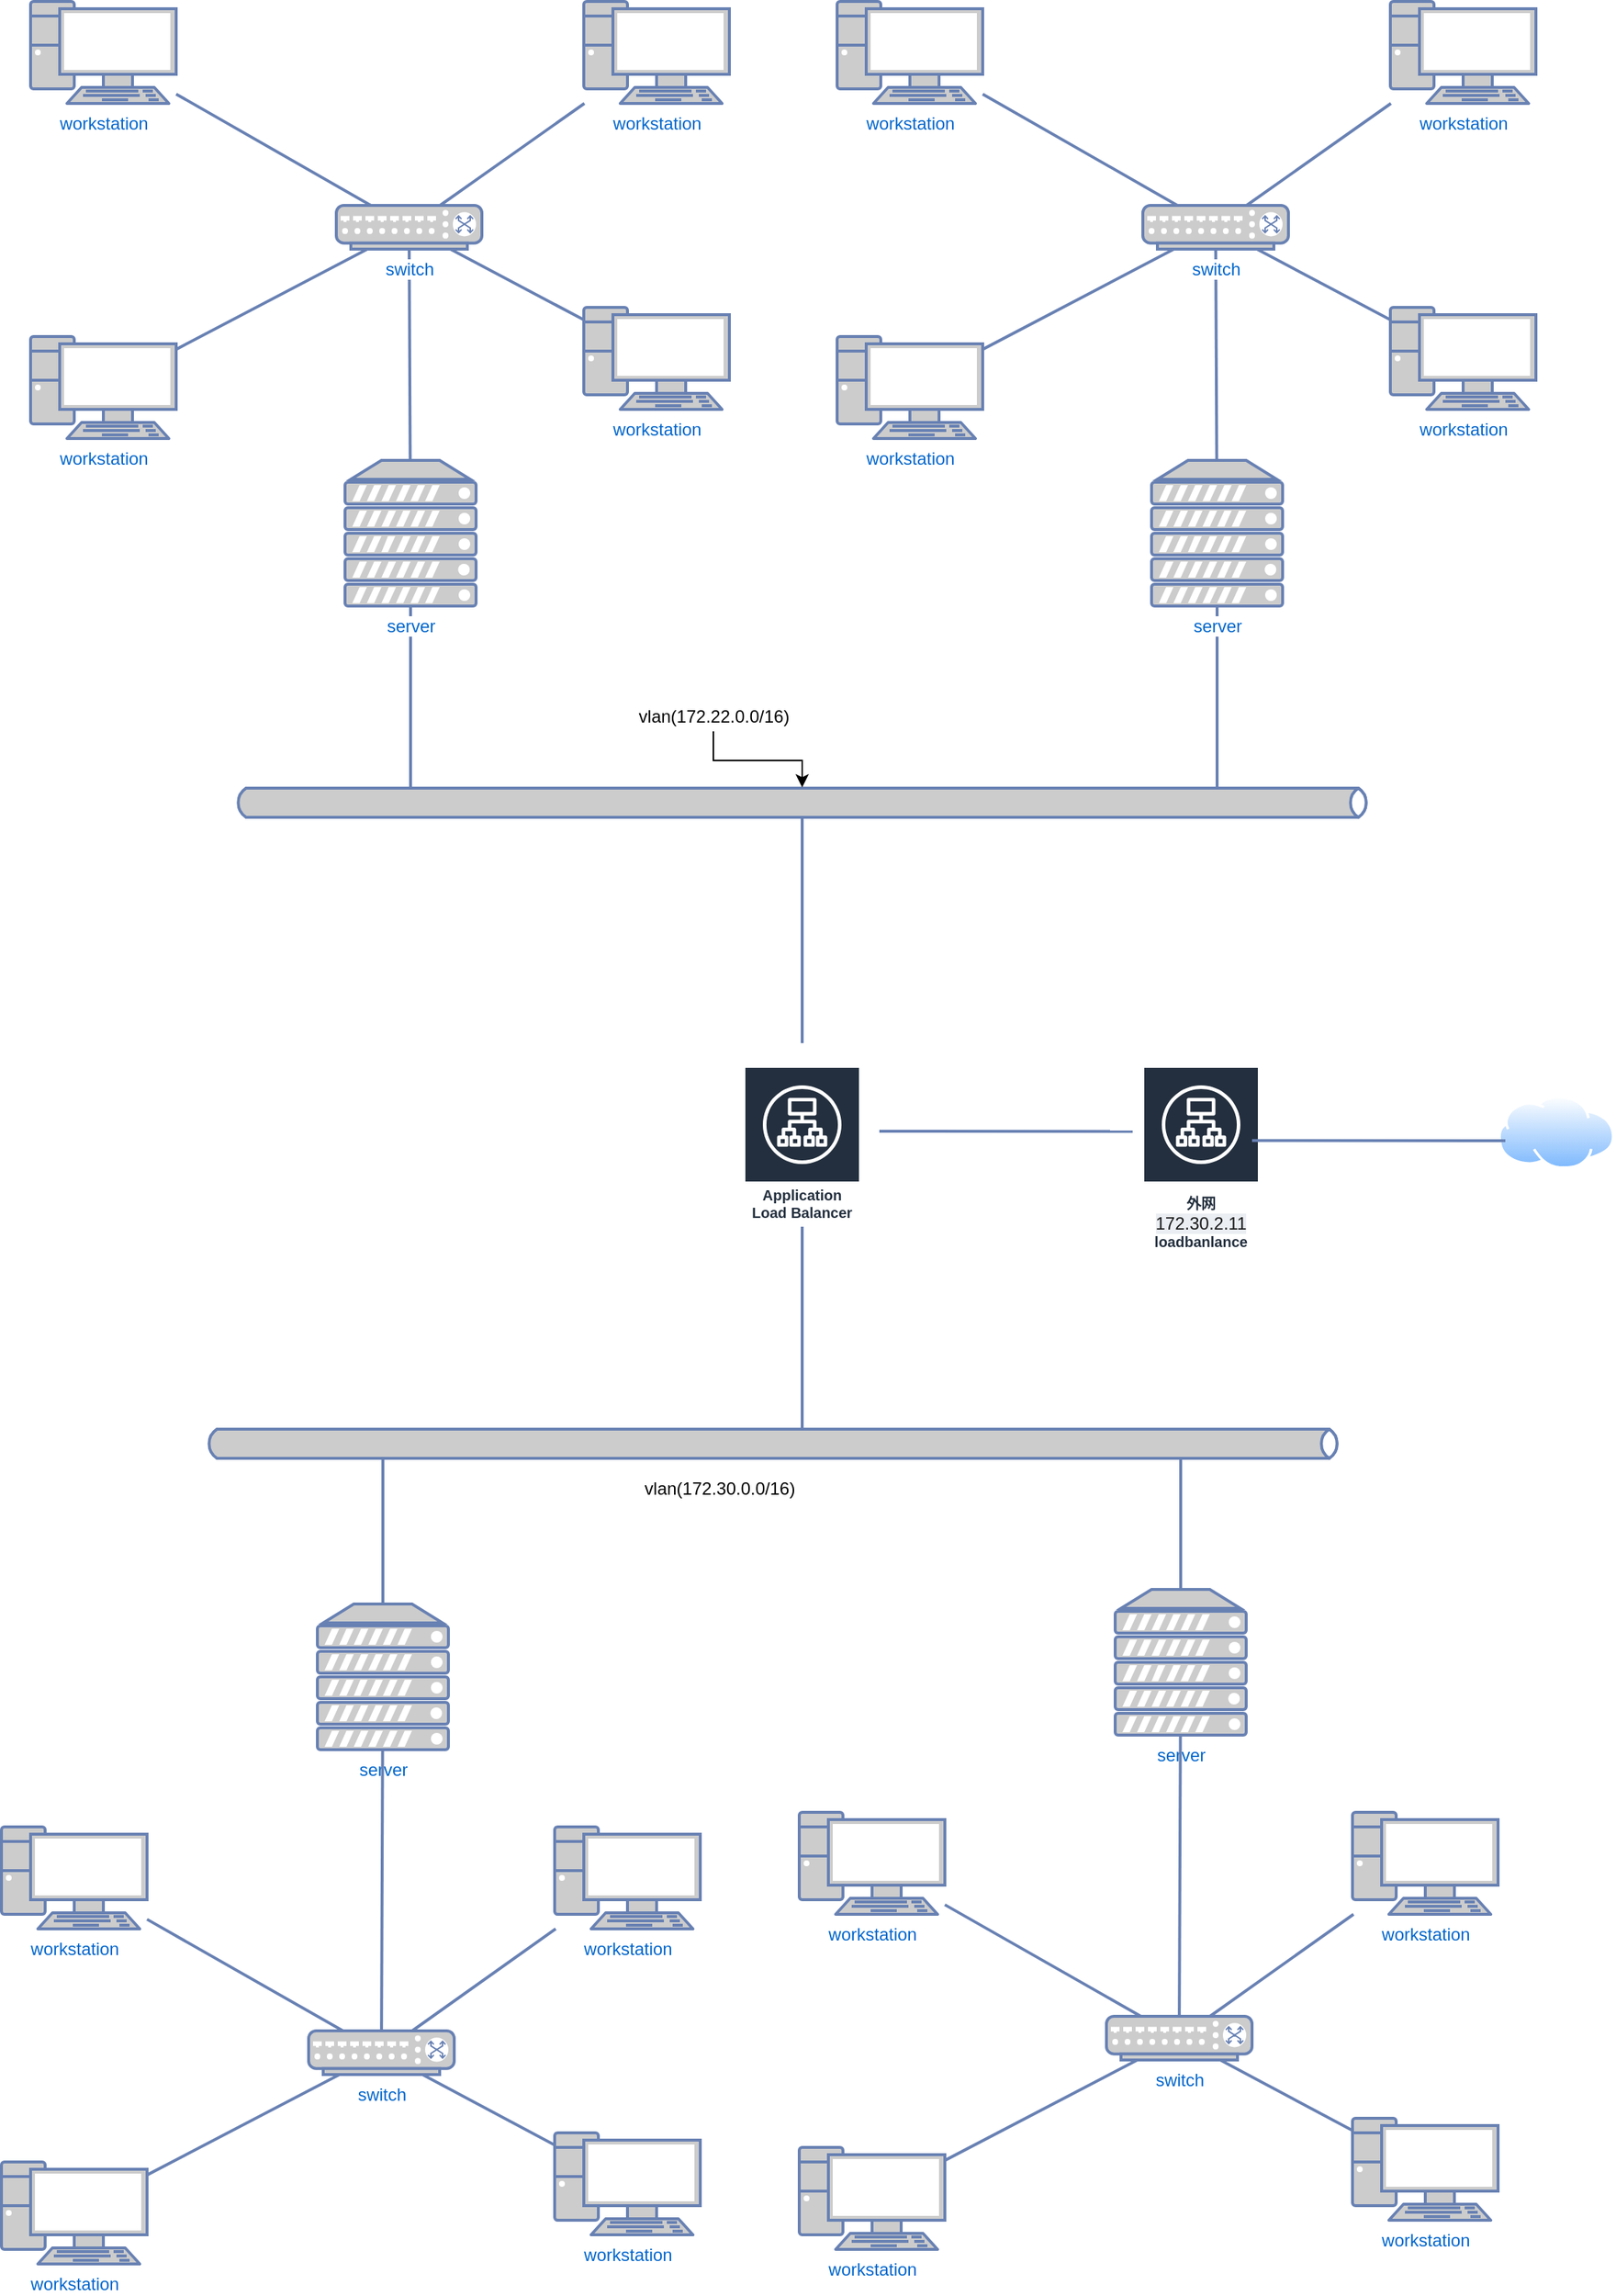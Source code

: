 <mxfile version="15.3.0" type="github" pages="2">
  <diagram id="iOW31k_ucXHyZiCGallR" name="Page-2">
    <mxGraphModel dx="4512" dy="1089" grid="1" gridSize="10" guides="1" tooltips="1" connect="1" arrows="1" fold="1" page="1" pageScale="1" pageWidth="827" pageHeight="1169" math="0" shadow="0">
      <root>
        <mxCell id="AWELvCN4uoLw8x4LyFVA-0" />
        <mxCell id="AWELvCN4uoLw8x4LyFVA-1" parent="AWELvCN4uoLw8x4LyFVA-0" />
        <mxCell id="UjjVa_3xwsOkNaraYyiL-0" style="edgeStyle=none;html=1;labelBackgroundColor=none;endArrow=none;strokeWidth=2;fontFamily=Verdana;fontSize=28;fontColor=#0066CC;rounded=0;strokeColor=#6881B3;shadow=0;" parent="AWELvCN4uoLw8x4LyFVA-1" target="UjjVa_3xwsOkNaraYyiL-3" edge="1">
          <mxGeometry relative="1" as="geometry">
            <mxPoint x="-1533" y="774" as="sourcePoint" />
          </mxGeometry>
        </mxCell>
        <mxCell id="UjjVa_3xwsOkNaraYyiL-1" style="edgeStyle=none;html=1;labelBackgroundColor=none;endArrow=none;strokeWidth=2;fontFamily=Verdana;fontSize=28;fontColor=#0066CC;rounded=0;strokeColor=#6881B3;shadow=0;" parent="AWELvCN4uoLw8x4LyFVA-1" target="UjjVa_3xwsOkNaraYyiL-40" edge="1">
          <mxGeometry relative="1" as="geometry">
            <mxPoint x="-1533" y="874" as="sourcePoint" />
          </mxGeometry>
        </mxCell>
        <mxCell id="UjjVa_3xwsOkNaraYyiL-3" value="" style="html=1;fillColor=#CCCCCC;strokeColor=#6881B3;gradientColor=none;gradientDirection=north;strokeWidth=2;shape=mxgraph.networks.bus;gradientColor=none;gradientDirection=north;fontColor=#ffffff;perimeter=backbonePerimeter;backboneSize=20;rounded=1;shadow=0;comic=0;labelBackgroundColor=#ffffff;" parent="AWELvCN4uoLw8x4LyFVA-1" vertex="1">
          <mxGeometry x="-1923" y="599" width="780" height="20" as="geometry" />
        </mxCell>
        <mxCell id="UjjVa_3xwsOkNaraYyiL-4" value="" style="strokeColor=#6881B3;edgeStyle=none;rounded=0;endArrow=none;html=1;strokeWidth=2;labelBackgroundColor=none;fontFamily=Verdana;fontSize=28;fontColor=#0066CC;shadow=0;" parent="AWELvCN4uoLw8x4LyFVA-1" source="UjjVa_3xwsOkNaraYyiL-6" target="UjjVa_3xwsOkNaraYyiL-3" edge="1">
          <mxGeometry relative="1" as="geometry">
            <mxPoint x="-1243" y="539" as="sourcePoint" />
          </mxGeometry>
        </mxCell>
        <mxCell id="UjjVa_3xwsOkNaraYyiL-5" value="" style="strokeColor=#6881B3;edgeStyle=none;rounded=0;endArrow=none;html=1;strokeWidth=2;labelBackgroundColor=none;fontFamily=Verdana;fontSize=28;fontColor=#0066CC;shadow=0;" parent="AWELvCN4uoLw8x4LyFVA-1" source="UjjVa_3xwsOkNaraYyiL-23" target="UjjVa_3xwsOkNaraYyiL-3" edge="1">
          <mxGeometry relative="1" as="geometry">
            <mxPoint x="-1713" y="429" as="sourcePoint" />
          </mxGeometry>
        </mxCell>
        <mxCell id="UjjVa_3xwsOkNaraYyiL-6" value="server" style="fontColor=#0066CC;verticalAlign=top;verticalLabelPosition=bottom;labelPosition=center;align=center;html=1;fillColor=#CCCCCC;strokeColor=#6881B3;gradientColor=none;gradientDirection=north;strokeWidth=2;shape=mxgraph.networks.server;rounded=1;shadow=0;comic=0;labelBackgroundColor=#ffffff;" parent="AWELvCN4uoLw8x4LyFVA-1" vertex="1">
          <mxGeometry x="-1293" y="374" width="90" height="100" as="geometry" />
        </mxCell>
        <mxCell id="UjjVa_3xwsOkNaraYyiL-7" style="edgeStyle=none;html=1;labelBackgroundColor=none;endArrow=none;strokeWidth=2;fontFamily=Verdana;fontSize=28;fontColor=#0066CC;rounded=0;strokeColor=#6881B3;shadow=0;" parent="AWELvCN4uoLw8x4LyFVA-1" source="UjjVa_3xwsOkNaraYyiL-14" target="UjjVa_3xwsOkNaraYyiL-15" edge="1">
          <mxGeometry relative="1" as="geometry" />
        </mxCell>
        <mxCell id="UjjVa_3xwsOkNaraYyiL-9" style="edgeStyle=none;html=1;labelBackgroundColor=none;endArrow=none;strokeWidth=2;fontFamily=Verdana;fontSize=28;fontColor=#0066CC;rounded=0;strokeColor=#6881B3;shadow=0;" parent="AWELvCN4uoLw8x4LyFVA-1" source="UjjVa_3xwsOkNaraYyiL-14" target="UjjVa_3xwsOkNaraYyiL-17" edge="1">
          <mxGeometry relative="1" as="geometry" />
        </mxCell>
        <mxCell id="UjjVa_3xwsOkNaraYyiL-10" style="edgeStyle=none;html=1;labelBackgroundColor=none;endArrow=none;strokeWidth=2;fontFamily=Verdana;fontSize=28;fontColor=#0066CC;rounded=0;strokeColor=#6881B3;shadow=0;" parent="AWELvCN4uoLw8x4LyFVA-1" source="UjjVa_3xwsOkNaraYyiL-14" target="UjjVa_3xwsOkNaraYyiL-20" edge="1">
          <mxGeometry relative="1" as="geometry" />
        </mxCell>
        <mxCell id="UjjVa_3xwsOkNaraYyiL-12" style="edgeStyle=none;html=1;labelBackgroundColor=none;endArrow=none;strokeWidth=2;fontFamily=Verdana;fontSize=28;fontColor=#0066CC;rounded=0;strokeColor=#6881B3;shadow=0;" parent="AWELvCN4uoLw8x4LyFVA-1" source="UjjVa_3xwsOkNaraYyiL-14" target="UjjVa_3xwsOkNaraYyiL-18" edge="1">
          <mxGeometry relative="1" as="geometry" />
        </mxCell>
        <mxCell id="UjjVa_3xwsOkNaraYyiL-13" style="edgeStyle=none;html=1;labelBackgroundColor=none;endArrow=none;strokeWidth=2;fontFamily=Verdana;fontSize=28;fontColor=#0066CC;rounded=0;strokeColor=#6881B3;shadow=0;" parent="AWELvCN4uoLw8x4LyFVA-1" source="UjjVa_3xwsOkNaraYyiL-14" target="UjjVa_3xwsOkNaraYyiL-6" edge="1">
          <mxGeometry relative="1" as="geometry" />
        </mxCell>
        <mxCell id="UjjVa_3xwsOkNaraYyiL-14" value="switch" style="fontColor=#0066CC;verticalAlign=top;verticalLabelPosition=bottom;labelPosition=center;align=center;html=1;fillColor=#CCCCCC;strokeColor=#6881B3;gradientColor=none;gradientDirection=north;strokeWidth=2;shape=mxgraph.networks.switch;rounded=1;shadow=0;comic=0;labelBackgroundColor=#ffffff;" parent="AWELvCN4uoLw8x4LyFVA-1" vertex="1">
          <mxGeometry x="-1299" y="199" width="100" height="30" as="geometry" />
        </mxCell>
        <mxCell id="UjjVa_3xwsOkNaraYyiL-15" value="workstation" style="fontColor=#0066CC;verticalAlign=top;verticalLabelPosition=bottom;labelPosition=center;align=center;html=1;fillColor=#CCCCCC;strokeColor=#6881B3;gradientColor=none;gradientDirection=north;strokeWidth=2;shape=mxgraph.networks.pc;rounded=1;shadow=0;comic=0;labelBackgroundColor=#ffffff;" parent="AWELvCN4uoLw8x4LyFVA-1" vertex="1">
          <mxGeometry x="-1509" y="59" width="100" height="70" as="geometry" />
        </mxCell>
        <mxCell id="UjjVa_3xwsOkNaraYyiL-17" value="workstation" style="fontColor=#0066CC;verticalAlign=top;verticalLabelPosition=bottom;labelPosition=center;align=center;html=1;fillColor=#CCCCCC;strokeColor=#6881B3;gradientColor=none;gradientDirection=north;strokeWidth=2;shape=mxgraph.networks.pc;rounded=1;shadow=0;comic=0;labelBackgroundColor=#ffffff;" parent="AWELvCN4uoLw8x4LyFVA-1" vertex="1">
          <mxGeometry x="-1129" y="59" width="100" height="70" as="geometry" />
        </mxCell>
        <mxCell id="UjjVa_3xwsOkNaraYyiL-18" value="workstation" style="fontColor=#0066CC;verticalAlign=top;verticalLabelPosition=bottom;labelPosition=center;align=center;html=1;fillColor=#CCCCCC;strokeColor=#6881B3;gradientColor=none;gradientDirection=north;strokeWidth=2;shape=mxgraph.networks.pc;rounded=1;shadow=0;comic=0;labelBackgroundColor=#ffffff;" parent="AWELvCN4uoLw8x4LyFVA-1" vertex="1">
          <mxGeometry x="-1509" y="289" width="100" height="70" as="geometry" />
        </mxCell>
        <mxCell id="UjjVa_3xwsOkNaraYyiL-20" value="workstation" style="fontColor=#0066CC;verticalAlign=top;verticalLabelPosition=bottom;labelPosition=center;align=center;html=1;fillColor=#CCCCCC;strokeColor=#6881B3;gradientColor=none;gradientDirection=north;strokeWidth=2;shape=mxgraph.networks.pc;rounded=1;shadow=0;comic=0;labelBackgroundColor=#ffffff;" parent="AWELvCN4uoLw8x4LyFVA-1" vertex="1">
          <mxGeometry x="-1129" y="269" width="100" height="70" as="geometry" />
        </mxCell>
        <mxCell id="UjjVa_3xwsOkNaraYyiL-23" value="server" style="fontColor=#0066CC;verticalAlign=top;verticalLabelPosition=bottom;labelPosition=center;align=center;html=1;fillColor=#CCCCCC;strokeColor=#6881B3;gradientColor=none;gradientDirection=north;strokeWidth=2;shape=mxgraph.networks.server;rounded=1;shadow=0;comic=0;labelBackgroundColor=#ffffff;" parent="AWELvCN4uoLw8x4LyFVA-1" vertex="1">
          <mxGeometry x="-1847" y="374" width="90" height="100" as="geometry" />
        </mxCell>
        <mxCell id="UjjVa_3xwsOkNaraYyiL-24" style="edgeStyle=none;html=1;labelBackgroundColor=none;endArrow=none;strokeWidth=2;fontFamily=Verdana;fontSize=28;fontColor=#0066CC;rounded=0;strokeColor=#6881B3;shadow=0;" parent="AWELvCN4uoLw8x4LyFVA-1" source="UjjVa_3xwsOkNaraYyiL-31" target="UjjVa_3xwsOkNaraYyiL-32" edge="1">
          <mxGeometry relative="1" as="geometry" />
        </mxCell>
        <mxCell id="UjjVa_3xwsOkNaraYyiL-26" style="edgeStyle=none;html=1;labelBackgroundColor=none;endArrow=none;strokeWidth=2;fontFamily=Verdana;fontSize=28;fontColor=#0066CC;rounded=0;strokeColor=#6881B3;shadow=0;" parent="AWELvCN4uoLw8x4LyFVA-1" source="UjjVa_3xwsOkNaraYyiL-31" target="UjjVa_3xwsOkNaraYyiL-34" edge="1">
          <mxGeometry relative="1" as="geometry" />
        </mxCell>
        <mxCell id="UjjVa_3xwsOkNaraYyiL-27" style="edgeStyle=none;html=1;labelBackgroundColor=none;endArrow=none;strokeWidth=2;fontFamily=Verdana;fontSize=28;fontColor=#0066CC;rounded=0;strokeColor=#6881B3;shadow=0;" parent="AWELvCN4uoLw8x4LyFVA-1" source="UjjVa_3xwsOkNaraYyiL-31" target="UjjVa_3xwsOkNaraYyiL-37" edge="1">
          <mxGeometry relative="1" as="geometry" />
        </mxCell>
        <mxCell id="UjjVa_3xwsOkNaraYyiL-29" style="edgeStyle=none;html=1;labelBackgroundColor=none;endArrow=none;strokeWidth=2;fontFamily=Verdana;fontSize=28;fontColor=#0066CC;rounded=0;strokeColor=#6881B3;shadow=0;" parent="AWELvCN4uoLw8x4LyFVA-1" source="UjjVa_3xwsOkNaraYyiL-31" target="UjjVa_3xwsOkNaraYyiL-35" edge="1">
          <mxGeometry relative="1" as="geometry" />
        </mxCell>
        <mxCell id="UjjVa_3xwsOkNaraYyiL-30" style="edgeStyle=none;html=1;labelBackgroundColor=none;endArrow=none;strokeWidth=2;fontFamily=Verdana;fontSize=28;fontColor=#0066CC;rounded=0;strokeColor=#6881B3;shadow=0;" parent="AWELvCN4uoLw8x4LyFVA-1" source="UjjVa_3xwsOkNaraYyiL-31" target="UjjVa_3xwsOkNaraYyiL-23" edge="1">
          <mxGeometry relative="1" as="geometry" />
        </mxCell>
        <mxCell id="UjjVa_3xwsOkNaraYyiL-31" value="switch" style="fontColor=#0066CC;verticalAlign=top;verticalLabelPosition=bottom;labelPosition=center;align=center;html=1;fillColor=#CCCCCC;strokeColor=#6881B3;gradientColor=none;gradientDirection=north;strokeWidth=2;shape=mxgraph.networks.switch;rounded=1;shadow=0;comic=0;labelBackgroundColor=#ffffff;" parent="AWELvCN4uoLw8x4LyFVA-1" vertex="1">
          <mxGeometry x="-1853" y="199" width="100" height="30" as="geometry" />
        </mxCell>
        <mxCell id="UjjVa_3xwsOkNaraYyiL-32" value="workstation" style="fontColor=#0066CC;verticalAlign=top;verticalLabelPosition=bottom;labelPosition=center;align=center;html=1;fillColor=#CCCCCC;strokeColor=#6881B3;gradientColor=none;gradientDirection=north;strokeWidth=2;shape=mxgraph.networks.pc;rounded=1;shadow=0;comic=0;labelBackgroundColor=#ffffff;" parent="AWELvCN4uoLw8x4LyFVA-1" vertex="1">
          <mxGeometry x="-2063" y="59" width="100" height="70" as="geometry" />
        </mxCell>
        <mxCell id="UjjVa_3xwsOkNaraYyiL-34" value="workstation" style="fontColor=#0066CC;verticalAlign=top;verticalLabelPosition=bottom;labelPosition=center;align=center;html=1;fillColor=#CCCCCC;strokeColor=#6881B3;gradientColor=none;gradientDirection=north;strokeWidth=2;shape=mxgraph.networks.pc;rounded=1;shadow=0;comic=0;labelBackgroundColor=#ffffff;" parent="AWELvCN4uoLw8x4LyFVA-1" vertex="1">
          <mxGeometry x="-1683" y="59" width="100" height="70" as="geometry" />
        </mxCell>
        <mxCell id="UjjVa_3xwsOkNaraYyiL-35" value="workstation" style="fontColor=#0066CC;verticalAlign=top;verticalLabelPosition=bottom;labelPosition=center;align=center;html=1;fillColor=#CCCCCC;strokeColor=#6881B3;gradientColor=none;gradientDirection=north;strokeWidth=2;shape=mxgraph.networks.pc;rounded=1;shadow=0;comic=0;labelBackgroundColor=#ffffff;" parent="AWELvCN4uoLw8x4LyFVA-1" vertex="1">
          <mxGeometry x="-2063" y="289" width="100" height="70" as="geometry" />
        </mxCell>
        <mxCell id="UjjVa_3xwsOkNaraYyiL-37" value="workstation" style="fontColor=#0066CC;verticalAlign=top;verticalLabelPosition=bottom;labelPosition=center;align=center;html=1;fillColor=#CCCCCC;strokeColor=#6881B3;gradientColor=none;gradientDirection=north;strokeWidth=2;shape=mxgraph.networks.pc;rounded=1;shadow=0;comic=0;labelBackgroundColor=#ffffff;" parent="AWELvCN4uoLw8x4LyFVA-1" vertex="1">
          <mxGeometry x="-1683" y="269" width="100" height="70" as="geometry" />
        </mxCell>
        <mxCell id="UjjVa_3xwsOkNaraYyiL-40" value="" style="html=1;fillColor=#CCCCCC;strokeColor=#6881B3;gradientColor=none;gradientDirection=north;strokeWidth=2;shape=mxgraph.networks.bus;gradientColor=none;gradientDirection=north;fontColor=#ffffff;perimeter=backbonePerimeter;backboneSize=20;rounded=1;shadow=0;comic=0;labelBackgroundColor=#ffffff;" parent="AWELvCN4uoLw8x4LyFVA-1" vertex="1">
          <mxGeometry x="-1943" y="1039" width="780" height="20" as="geometry" />
        </mxCell>
        <mxCell id="UjjVa_3xwsOkNaraYyiL-41" value="" style="strokeColor=#6881B3;edgeStyle=none;rounded=0;endArrow=none;html=1;strokeWidth=2;labelBackgroundColor=none;fontFamily=Verdana;fontSize=28;fontColor=#0066CC;entryX=0.5;entryY=0;entryPerimeter=0;shadow=0;" parent="AWELvCN4uoLw8x4LyFVA-1" source="UjjVa_3xwsOkNaraYyiL-40" target="UjjVa_3xwsOkNaraYyiL-42" edge="1">
          <mxGeometry relative="1" as="geometry">
            <mxPoint x="-1863" y="1076" as="sourcePoint" />
            <mxPoint x="-1863" y="1202.857" as="targetPoint" />
          </mxGeometry>
        </mxCell>
        <mxCell id="UjjVa_3xwsOkNaraYyiL-42" value="server" style="fontColor=#0066CC;verticalAlign=top;verticalLabelPosition=bottom;labelPosition=center;align=center;html=1;fillColor=#CCCCCC;strokeColor=#6881B3;gradientColor=none;gradientDirection=north;strokeWidth=2;shape=mxgraph.networks.server;rounded=1;shadow=0;comic=0;labelBackgroundColor=#ffffff;" parent="AWELvCN4uoLw8x4LyFVA-1" vertex="1">
          <mxGeometry x="-1318" y="1149" width="90" height="100" as="geometry" />
        </mxCell>
        <mxCell id="UjjVa_3xwsOkNaraYyiL-43" style="edgeStyle=none;html=1;labelBackgroundColor=none;endArrow=none;strokeWidth=2;fontFamily=Verdana;fontSize=28;fontColor=#0066CC;rounded=0;strokeColor=#6881B3;shadow=0;" parent="AWELvCN4uoLw8x4LyFVA-1" source="UjjVa_3xwsOkNaraYyiL-50" target="UjjVa_3xwsOkNaraYyiL-51" edge="1">
          <mxGeometry relative="1" as="geometry" />
        </mxCell>
        <mxCell id="UjjVa_3xwsOkNaraYyiL-45" style="edgeStyle=none;html=1;labelBackgroundColor=none;endArrow=none;strokeWidth=2;fontFamily=Verdana;fontSize=28;fontColor=#0066CC;rounded=0;strokeColor=#6881B3;shadow=0;" parent="AWELvCN4uoLw8x4LyFVA-1" source="UjjVa_3xwsOkNaraYyiL-50" target="UjjVa_3xwsOkNaraYyiL-53" edge="1">
          <mxGeometry relative="1" as="geometry" />
        </mxCell>
        <mxCell id="UjjVa_3xwsOkNaraYyiL-46" style="edgeStyle=none;html=1;labelBackgroundColor=none;endArrow=none;strokeWidth=2;fontFamily=Verdana;fontSize=28;fontColor=#0066CC;rounded=0;strokeColor=#6881B3;shadow=0;" parent="AWELvCN4uoLw8x4LyFVA-1" source="UjjVa_3xwsOkNaraYyiL-50" target="UjjVa_3xwsOkNaraYyiL-56" edge="1">
          <mxGeometry relative="1" as="geometry" />
        </mxCell>
        <mxCell id="UjjVa_3xwsOkNaraYyiL-48" style="edgeStyle=none;html=1;labelBackgroundColor=none;endArrow=none;strokeWidth=2;fontFamily=Verdana;fontSize=28;fontColor=#0066CC;rounded=0;strokeColor=#6881B3;shadow=0;" parent="AWELvCN4uoLw8x4LyFVA-1" source="UjjVa_3xwsOkNaraYyiL-50" target="UjjVa_3xwsOkNaraYyiL-54" edge="1">
          <mxGeometry relative="1" as="geometry" />
        </mxCell>
        <mxCell id="UjjVa_3xwsOkNaraYyiL-49" style="edgeStyle=none;html=1;labelBackgroundColor=none;endArrow=none;strokeWidth=2;fontFamily=Verdana;fontSize=28;fontColor=#0066CC;rounded=0;strokeColor=#6881B3;shadow=0;" parent="AWELvCN4uoLw8x4LyFVA-1" source="UjjVa_3xwsOkNaraYyiL-50" target="UjjVa_3xwsOkNaraYyiL-42" edge="1">
          <mxGeometry relative="1" as="geometry" />
        </mxCell>
        <mxCell id="UjjVa_3xwsOkNaraYyiL-50" value="switch" style="fontColor=#0066CC;verticalAlign=top;verticalLabelPosition=bottom;labelPosition=center;align=center;html=1;fillColor=#CCCCCC;strokeColor=#6881B3;gradientColor=none;gradientDirection=north;strokeWidth=2;shape=mxgraph.networks.switch;rounded=1;shadow=0;comic=0;labelBackgroundColor=#ffffff;" parent="AWELvCN4uoLw8x4LyFVA-1" vertex="1">
          <mxGeometry x="-1324" y="1442" width="100" height="30" as="geometry" />
        </mxCell>
        <mxCell id="UjjVa_3xwsOkNaraYyiL-51" value="workstation" style="fontColor=#0066CC;verticalAlign=top;verticalLabelPosition=bottom;labelPosition=center;align=center;html=1;fillColor=#CCCCCC;strokeColor=#6881B3;gradientColor=none;gradientDirection=north;strokeWidth=2;shape=mxgraph.networks.pc;rounded=1;shadow=0;comic=0;labelBackgroundColor=#ffffff;" parent="AWELvCN4uoLw8x4LyFVA-1" vertex="1">
          <mxGeometry x="-1535" y="1302" width="100" height="70" as="geometry" />
        </mxCell>
        <mxCell id="UjjVa_3xwsOkNaraYyiL-53" value="workstation" style="fontColor=#0066CC;verticalAlign=top;verticalLabelPosition=bottom;labelPosition=center;align=center;html=1;fillColor=#CCCCCC;strokeColor=#6881B3;gradientColor=none;gradientDirection=north;strokeWidth=2;shape=mxgraph.networks.pc;rounded=1;shadow=0;comic=0;labelBackgroundColor=#ffffff;" parent="AWELvCN4uoLw8x4LyFVA-1" vertex="1">
          <mxGeometry x="-1155" y="1302" width="100" height="70" as="geometry" />
        </mxCell>
        <mxCell id="UjjVa_3xwsOkNaraYyiL-54" value="workstation" style="fontColor=#0066CC;verticalAlign=top;verticalLabelPosition=bottom;labelPosition=center;align=center;html=1;fillColor=#CCCCCC;strokeColor=#6881B3;gradientColor=none;gradientDirection=north;strokeWidth=2;shape=mxgraph.networks.pc;rounded=1;shadow=0;comic=0;labelBackgroundColor=#ffffff;" parent="AWELvCN4uoLw8x4LyFVA-1" vertex="1">
          <mxGeometry x="-1535" y="1532" width="100" height="70" as="geometry" />
        </mxCell>
        <mxCell id="UjjVa_3xwsOkNaraYyiL-56" value="workstation" style="fontColor=#0066CC;verticalAlign=top;verticalLabelPosition=bottom;labelPosition=center;align=center;html=1;fillColor=#CCCCCC;strokeColor=#6881B3;gradientColor=none;gradientDirection=north;strokeWidth=2;shape=mxgraph.networks.pc;rounded=1;shadow=0;comic=0;labelBackgroundColor=#ffffff;" parent="AWELvCN4uoLw8x4LyFVA-1" vertex="1">
          <mxGeometry x="-1155" y="1512" width="100" height="70" as="geometry" />
        </mxCell>
        <mxCell id="UjjVa_3xwsOkNaraYyiL-59" value="server" style="fontColor=#0066CC;verticalAlign=top;verticalLabelPosition=bottom;labelPosition=center;align=center;html=1;fillColor=#CCCCCC;strokeColor=#6881B3;gradientColor=none;gradientDirection=north;strokeWidth=2;shape=mxgraph.networks.server;rounded=1;shadow=0;comic=0;labelBackgroundColor=#ffffff;" parent="AWELvCN4uoLw8x4LyFVA-1" vertex="1">
          <mxGeometry x="-1866" y="1159" width="90" height="100" as="geometry" />
        </mxCell>
        <mxCell id="UjjVa_3xwsOkNaraYyiL-60" style="edgeStyle=none;html=1;labelBackgroundColor=none;endArrow=none;strokeWidth=2;fontFamily=Verdana;fontSize=28;fontColor=#0066CC;rounded=0;strokeColor=#6881B3;shadow=0;" parent="AWELvCN4uoLw8x4LyFVA-1" source="UjjVa_3xwsOkNaraYyiL-67" target="UjjVa_3xwsOkNaraYyiL-68" edge="1">
          <mxGeometry relative="1" as="geometry" />
        </mxCell>
        <mxCell id="UjjVa_3xwsOkNaraYyiL-62" style="edgeStyle=none;html=1;labelBackgroundColor=none;endArrow=none;strokeWidth=2;fontFamily=Verdana;fontSize=28;fontColor=#0066CC;rounded=0;strokeColor=#6881B3;shadow=0;" parent="AWELvCN4uoLw8x4LyFVA-1" source="UjjVa_3xwsOkNaraYyiL-67" target="UjjVa_3xwsOkNaraYyiL-70" edge="1">
          <mxGeometry relative="1" as="geometry" />
        </mxCell>
        <mxCell id="UjjVa_3xwsOkNaraYyiL-63" style="edgeStyle=none;html=1;labelBackgroundColor=none;endArrow=none;strokeWidth=2;fontFamily=Verdana;fontSize=28;fontColor=#0066CC;rounded=0;strokeColor=#6881B3;shadow=0;" parent="AWELvCN4uoLw8x4LyFVA-1" source="UjjVa_3xwsOkNaraYyiL-67" target="UjjVa_3xwsOkNaraYyiL-73" edge="1">
          <mxGeometry relative="1" as="geometry" />
        </mxCell>
        <mxCell id="UjjVa_3xwsOkNaraYyiL-65" style="edgeStyle=none;html=1;labelBackgroundColor=none;endArrow=none;strokeWidth=2;fontFamily=Verdana;fontSize=28;fontColor=#0066CC;rounded=0;strokeColor=#6881B3;shadow=0;" parent="AWELvCN4uoLw8x4LyFVA-1" source="UjjVa_3xwsOkNaraYyiL-67" target="UjjVa_3xwsOkNaraYyiL-71" edge="1">
          <mxGeometry relative="1" as="geometry" />
        </mxCell>
        <mxCell id="UjjVa_3xwsOkNaraYyiL-66" style="edgeStyle=none;html=1;labelBackgroundColor=none;endArrow=none;strokeWidth=2;fontFamily=Verdana;fontSize=28;fontColor=#0066CC;rounded=0;strokeColor=#6881B3;shadow=0;" parent="AWELvCN4uoLw8x4LyFVA-1" source="UjjVa_3xwsOkNaraYyiL-67" target="UjjVa_3xwsOkNaraYyiL-59" edge="1">
          <mxGeometry relative="1" as="geometry" />
        </mxCell>
        <mxCell id="UjjVa_3xwsOkNaraYyiL-67" value="switch" style="fontColor=#0066CC;verticalAlign=top;verticalLabelPosition=bottom;labelPosition=center;align=center;html=1;fillColor=#CCCCCC;strokeColor=#6881B3;gradientColor=none;gradientDirection=north;strokeWidth=2;shape=mxgraph.networks.switch;rounded=1;shadow=0;comic=0;labelBackgroundColor=#ffffff;" parent="AWELvCN4uoLw8x4LyFVA-1" vertex="1">
          <mxGeometry x="-1872" y="1452" width="100" height="30" as="geometry" />
        </mxCell>
        <mxCell id="UjjVa_3xwsOkNaraYyiL-68" value="workstation" style="fontColor=#0066CC;verticalAlign=top;verticalLabelPosition=bottom;labelPosition=center;align=center;html=1;fillColor=#CCCCCC;strokeColor=#6881B3;gradientColor=none;gradientDirection=north;strokeWidth=2;shape=mxgraph.networks.pc;rounded=1;shadow=0;comic=0;labelBackgroundColor=#ffffff;" parent="AWELvCN4uoLw8x4LyFVA-1" vertex="1">
          <mxGeometry x="-2083" y="1312" width="100" height="70" as="geometry" />
        </mxCell>
        <mxCell id="UjjVa_3xwsOkNaraYyiL-70" value="workstation" style="fontColor=#0066CC;verticalAlign=top;verticalLabelPosition=bottom;labelPosition=center;align=center;html=1;fillColor=#CCCCCC;strokeColor=#6881B3;gradientColor=none;gradientDirection=north;strokeWidth=2;shape=mxgraph.networks.pc;rounded=1;shadow=0;comic=0;labelBackgroundColor=#ffffff;" parent="AWELvCN4uoLw8x4LyFVA-1" vertex="1">
          <mxGeometry x="-1703" y="1312" width="100" height="70" as="geometry" />
        </mxCell>
        <mxCell id="UjjVa_3xwsOkNaraYyiL-71" value="workstation" style="fontColor=#0066CC;verticalAlign=top;verticalLabelPosition=bottom;labelPosition=center;align=center;html=1;fillColor=#CCCCCC;strokeColor=#6881B3;gradientColor=none;gradientDirection=north;strokeWidth=2;shape=mxgraph.networks.pc;rounded=1;shadow=0;comic=0;labelBackgroundColor=#ffffff;" parent="AWELvCN4uoLw8x4LyFVA-1" vertex="1">
          <mxGeometry x="-2083" y="1542" width="100" height="70" as="geometry" />
        </mxCell>
        <mxCell id="UjjVa_3xwsOkNaraYyiL-73" value="workstation" style="fontColor=#0066CC;verticalAlign=top;verticalLabelPosition=bottom;labelPosition=center;align=center;html=1;fillColor=#CCCCCC;strokeColor=#6881B3;gradientColor=none;gradientDirection=north;strokeWidth=2;shape=mxgraph.networks.pc;rounded=1;shadow=0;comic=0;labelBackgroundColor=#ffffff;" parent="AWELvCN4uoLw8x4LyFVA-1" vertex="1">
          <mxGeometry x="-1703" y="1522" width="100" height="70" as="geometry" />
        </mxCell>
        <mxCell id="UjjVa_3xwsOkNaraYyiL-76" value="" style="strokeColor=#6881B3;edgeStyle=none;rounded=0;endArrow=none;html=1;strokeWidth=2;labelBackgroundColor=none;fontFamily=Verdana;fontSize=28;fontColor=#0066CC;entryX=0.5;entryY=0;entryPerimeter=0;shadow=0;" parent="AWELvCN4uoLw8x4LyFVA-1" source="UjjVa_3xwsOkNaraYyiL-40" target="UjjVa_3xwsOkNaraYyiL-59" edge="1">
          <mxGeometry relative="1" as="geometry">
            <mxPoint x="-1263.333" y="1066.667" as="sourcePoint" />
            <mxPoint x="-1263.333" y="1158.667" as="targetPoint" />
          </mxGeometry>
        </mxCell>
        <mxCell id="MbLy8XGlAcTO7E9DR1fT-0" value="Text" style="text;html=1;align=center;verticalAlign=middle;resizable=0;points=[];autosize=1;strokeColor=none;fillColor=none;shadow=0;" parent="AWELvCN4uoLw8x4LyFVA-1" vertex="1">
          <mxGeometry x="-1540" y="790" width="40" height="20" as="geometry" />
        </mxCell>
        <mxCell id="MbLy8XGlAcTO7E9DR1fT-10" value="" style="edgeStyle=orthogonalEdgeStyle;rounded=0;orthogonalLoop=1;jettySize=auto;html=1;shadow=0;" parent="AWELvCN4uoLw8x4LyFVA-1" source="MbLy8XGlAcTO7E9DR1fT-9" target="UjjVa_3xwsOkNaraYyiL-3" edge="1">
          <mxGeometry relative="1" as="geometry" />
        </mxCell>
        <mxCell id="MbLy8XGlAcTO7E9DR1fT-9" value="vlan(172.22.0.0/16)" style="text;html=1;align=center;verticalAlign=middle;resizable=0;points=[];autosize=1;strokeColor=none;fillColor=none;shadow=0;" parent="AWELvCN4uoLw8x4LyFVA-1" vertex="1">
          <mxGeometry x="-1654" y="540" width="120" height="20" as="geometry" />
        </mxCell>
        <mxCell id="MbLy8XGlAcTO7E9DR1fT-11" value="vlan(172.30.0.0/16)" style="text;html=1;align=center;verticalAlign=middle;resizable=0;points=[];autosize=1;strokeColor=none;fillColor=none;shadow=0;" parent="AWELvCN4uoLw8x4LyFVA-1" vertex="1">
          <mxGeometry x="-1650" y="1070" width="120" height="20" as="geometry" />
        </mxCell>
        <mxCell id="MbLy8XGlAcTO7E9DR1fT-12" value="外网&lt;span style=&quot;color: rgba(0 , 0 , 0 , 0.9) ; font-family: &amp;#34;roboto&amp;#34; , &amp;#34;san francisco&amp;#34; , &amp;#34;helvetica neue&amp;#34; , &amp;#34;helvetica&amp;#34; , &amp;#34;arial&amp;#34; , , &amp;#34;hiragina sans gb&amp;#34; , &amp;#34;wenquanyi micro hei&amp;#34; , &amp;#34;microsoft yahei ui&amp;#34; , &amp;#34;microsoft yahei&amp;#34; , sans-serif ; font-size: 12px ; font-weight: 400 ; text-align: left ; background-color: rgb(235 , 238 , 242)&quot;&gt;172.30.2.11&lt;/span&gt;&lt;br&gt;loadbanlance" style="sketch=0;outlineConnect=0;fontColor=#232F3E;gradientColor=none;strokeColor=#ffffff;fillColor=#232F3E;dashed=0;verticalLabelPosition=middle;verticalAlign=bottom;align=center;html=1;whiteSpace=wrap;fontSize=10;fontStyle=1;spacing=3;shape=mxgraph.aws4.productIcon;prIcon=mxgraph.aws4.application_load_balancer;shadow=0;" parent="AWELvCN4uoLw8x4LyFVA-1" vertex="1">
          <mxGeometry x="-1299" y="790" width="80" height="130" as="geometry" />
        </mxCell>
        <mxCell id="1L2xUBonpa3PYeN3Bkl6-0" value="" style="aspect=fixed;perimeter=ellipsePerimeter;html=1;align=center;shadow=0;dashed=0;spacingTop=3;image;image=img/lib/active_directory/internet_cloud.svg;" parent="AWELvCN4uoLw8x4LyFVA-1" vertex="1">
          <mxGeometry x="-1055" y="810" width="80" height="50.4" as="geometry" />
        </mxCell>
        <mxCell id="3flCOvro_a3GAqW56sdj-0" value="Application Load Balancer" style="sketch=0;outlineConnect=0;fontColor=#232F3E;gradientColor=none;strokeColor=#ffffff;fillColor=#232F3E;dashed=0;verticalLabelPosition=middle;verticalAlign=bottom;align=center;html=1;whiteSpace=wrap;fontSize=10;fontStyle=1;spacing=3;shape=mxgraph.aws4.productIcon;prIcon=mxgraph.aws4.application_load_balancer;shadow=0;" vertex="1" parent="AWELvCN4uoLw8x4LyFVA-1">
          <mxGeometry x="-1573" y="790" width="80" height="110" as="geometry" />
        </mxCell>
        <mxCell id="3flCOvro_a3GAqW56sdj-4" style="edgeStyle=none;html=1;labelBackgroundColor=none;endArrow=none;strokeWidth=2;fontFamily=Verdana;fontSize=28;fontColor=#0066CC;rounded=0;strokeColor=#6881B3;shadow=0;" edge="1" parent="AWELvCN4uoLw8x4LyFVA-1">
          <mxGeometry relative="1" as="geometry">
            <mxPoint x="-1224" y="840.92" as="sourcePoint" />
            <mxPoint x="-1050" y="841" as="targetPoint" />
          </mxGeometry>
        </mxCell>
        <mxCell id="3flCOvro_a3GAqW56sdj-6" style="edgeStyle=none;html=1;labelBackgroundColor=none;endArrow=none;strokeWidth=2;fontFamily=Verdana;fontSize=28;fontColor=#0066CC;rounded=0;strokeColor=#6881B3;shadow=0;" edge="1" parent="AWELvCN4uoLw8x4LyFVA-1">
          <mxGeometry relative="1" as="geometry">
            <mxPoint x="-1480" y="834.49" as="sourcePoint" />
            <mxPoint x="-1306.0" y="834.57" as="targetPoint" />
          </mxGeometry>
        </mxCell>
      </root>
    </mxGraphModel>
  </diagram>
  <diagram id="zDw7KaptVyqr9fRs5_55" name="Page-3">
    <mxGraphModel dx="1422" dy="762" grid="1" gridSize="10" guides="1" tooltips="1" connect="1" arrows="1" fold="1" page="1" pageScale="1" pageWidth="827" pageHeight="1169" math="0" shadow="0">
      <root>
        <mxCell id="ko4EHN0QIzTPBriMpw4c-0" />
        <mxCell id="ko4EHN0QIzTPBriMpw4c-1" parent="ko4EHN0QIzTPBriMpw4c-0" />
      </root>
    </mxGraphModel>
  </diagram>
</mxfile>
